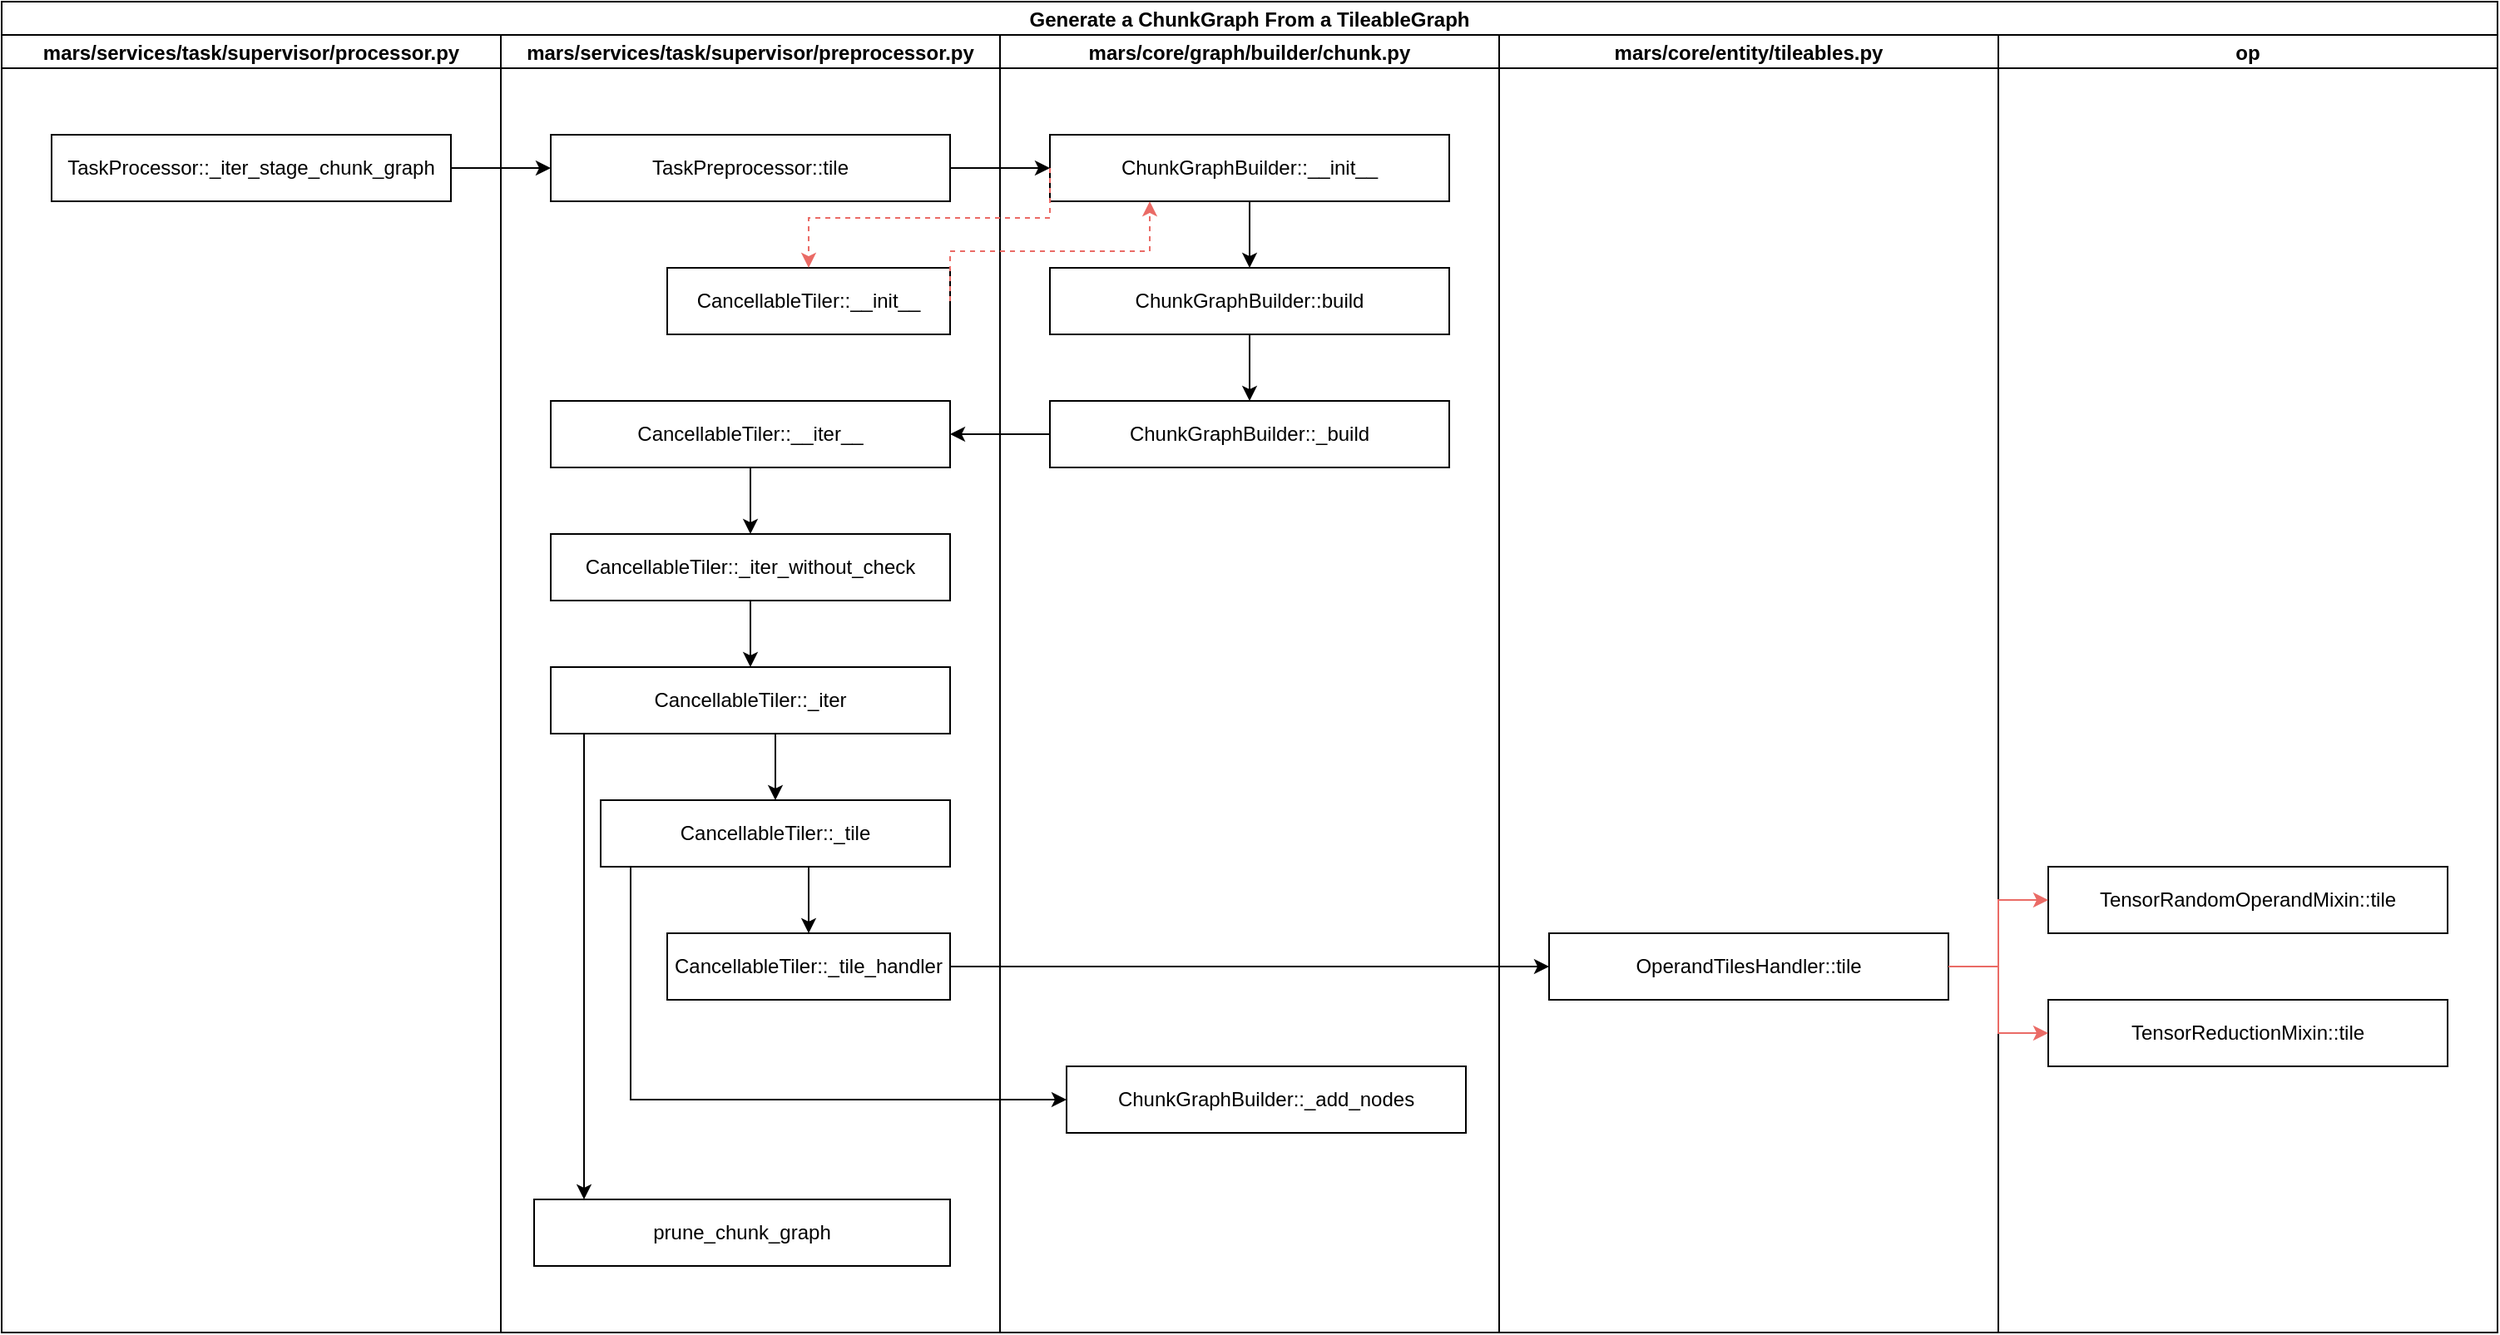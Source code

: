 <mxfile scale="20" border="0">
    <diagram id="7XnKf8vs7FnniciroX1y" name="Page-1">
        <mxGraphModel dx="1618" dy="860" grid="1" gridSize="10" guides="1" tooltips="1" connect="1" arrows="1" fold="1" page="1" pageScale="1" pageWidth="827" pageHeight="1169" math="0" shadow="0">
            <root>
                <mxCell id="0"/>
                <mxCell id="1" parent="0"/>
                <mxCell id="41" value="Generate a ChunkGraph From a TileableGraph" style="swimlane;childLayout=stackLayout;resizeParent=1;resizeParentMax=0;startSize=20;" vertex="1" parent="1">
                    <mxGeometry x="80" y="40" width="1500" height="800" as="geometry">
                        <mxRectangle x="80" y="40" width="310" height="30" as="alternateBounds"/>
                    </mxGeometry>
                </mxCell>
                <mxCell id="42" value="mars/services/task/supervisor/processor.py" style="swimlane;startSize=20;" vertex="1" parent="41">
                    <mxGeometry y="20" width="300" height="780" as="geometry">
                        <mxRectangle y="20" width="40" height="590" as="alternateBounds"/>
                    </mxGeometry>
                </mxCell>
                <mxCell id="43" value="TaskProcessor::_iter_stage_chunk_graph" style="rounded=0;whiteSpace=wrap;html=1;" vertex="1" parent="42">
                    <mxGeometry x="30" y="60" width="240" height="40" as="geometry"/>
                </mxCell>
                <mxCell id="44" value="mars/services/task/supervisor/preprocessor.py" style="swimlane;startSize=20;" vertex="1" parent="41">
                    <mxGeometry x="300" y="20" width="300" height="780" as="geometry">
                        <mxRectangle x="300" y="20" width="40" height="590" as="alternateBounds"/>
                    </mxGeometry>
                </mxCell>
                <mxCell id="45" value="TaskPreprocessor::tile" style="rounded=0;whiteSpace=wrap;html=1;" vertex="1" parent="44">
                    <mxGeometry x="30" y="60" width="240" height="40" as="geometry"/>
                </mxCell>
                <mxCell id="46" value="CancellableTiler::__init__" style="rounded=0;whiteSpace=wrap;html=1;" vertex="1" parent="44">
                    <mxGeometry x="100" y="140" width="170" height="40" as="geometry"/>
                </mxCell>
                <mxCell id="47" value="" style="edgeStyle=none;rounded=0;orthogonalLoop=1;jettySize=auto;html=1;fontSize=12;fontColor=#F19C99;startArrow=none;startFill=0;endArrow=classic;endFill=1;startSize=6;endSize=6;strokeColor=#000000;elbow=vertical;" edge="1" parent="44" source="48" target="50">
                    <mxGeometry relative="1" as="geometry"/>
                </mxCell>
                <mxCell id="48" value="CancellableTiler::__iter__" style="rounded=0;whiteSpace=wrap;html=1;" vertex="1" parent="44">
                    <mxGeometry x="30" y="220" width="240" height="40" as="geometry"/>
                </mxCell>
                <mxCell id="49" value="" style="edgeStyle=none;rounded=0;orthogonalLoop=1;jettySize=auto;html=1;fontSize=12;fontColor=#F19C99;startArrow=none;startFill=0;endArrow=classic;endFill=1;startSize=6;endSize=6;strokeColor=#000000;elbow=vertical;" edge="1" parent="44" source="50" target="52">
                    <mxGeometry relative="1" as="geometry"/>
                </mxCell>
                <mxCell id="50" value="CancellableTiler::_iter_without_check" style="rounded=0;whiteSpace=wrap;html=1;" vertex="1" parent="44">
                    <mxGeometry x="30" y="300" width="240" height="40" as="geometry"/>
                </mxCell>
                <mxCell id="51" value="" style="edgeStyle=elbowEdgeStyle;rounded=0;orthogonalLoop=1;jettySize=auto;html=1;fontSize=12;fontColor=#F19C99;startArrow=none;startFill=0;endArrow=classic;endFill=1;startSize=6;endSize=6;strokeColor=#000000;" edge="1" parent="44" source="52" target="54">
                    <mxGeometry relative="1" as="geometry"/>
                </mxCell>
                <mxCell id="52" value="CancellableTiler::_iter" style="rounded=0;whiteSpace=wrap;html=1;" vertex="1" parent="44">
                    <mxGeometry x="30" y="380" width="240" height="40" as="geometry"/>
                </mxCell>
                <mxCell id="53" value="" style="edgeStyle=elbowEdgeStyle;rounded=0;orthogonalLoop=1;jettySize=auto;html=1;fontSize=12;fontColor=#F19C99;startArrow=none;startFill=0;endArrow=classic;endFill=1;startSize=6;endSize=6;strokeColor=#000000;" edge="1" parent="44" source="54" target="55">
                    <mxGeometry relative="1" as="geometry"/>
                </mxCell>
                <mxCell id="54" value="CancellableTiler::_tile" style="rounded=0;whiteSpace=wrap;html=1;" vertex="1" parent="44">
                    <mxGeometry x="60" y="460" width="210" height="40" as="geometry"/>
                </mxCell>
                <mxCell id="55" value="CancellableTiler::_tile_handler" style="rounded=0;whiteSpace=wrap;html=1;" vertex="1" parent="44">
                    <mxGeometry x="100" y="540" width="170" height="40" as="geometry"/>
                </mxCell>
                <mxCell id="56" style="edgeStyle=elbowEdgeStyle;rounded=0;orthogonalLoop=1;jettySize=auto;html=1;exitX=0;exitY=0.5;exitDx=0;exitDy=0;fontSize=12;fontColor=#F19C99;startArrow=none;startFill=0;endArrow=classic;endFill=1;startSize=6;endSize=6;strokeColor=#000000;" edge="1" parent="44" source="46" target="46">
                    <mxGeometry relative="1" as="geometry"/>
                </mxCell>
                <mxCell id="57" value="prune_chunk_graph" style="rounded=0;whiteSpace=wrap;html=1;" vertex="1" parent="44">
                    <mxGeometry x="20" y="700" width="250" height="40" as="geometry"/>
                </mxCell>
                <mxCell id="58" value="" style="edgeStyle=elbowEdgeStyle;rounded=0;orthogonalLoop=1;jettySize=auto;html=1;fontSize=12;fontColor=#F19C99;startArrow=none;startFill=0;endArrow=classic;endFill=1;startSize=6;endSize=6;strokeColor=#000000;elbow=vertical;" edge="1" parent="44" target="57">
                    <mxGeometry relative="1" as="geometry">
                        <mxPoint x="50" y="420" as="sourcePoint"/>
                        <mxPoint x="50" y="660" as="targetPoint"/>
                        <Array as="points">
                            <mxPoint x="50" y="620"/>
                        </Array>
                    </mxGeometry>
                </mxCell>
                <mxCell id="59" value="mars/core/graph/builder/chunk.py" style="swimlane;startSize=20;" vertex="1" parent="41">
                    <mxGeometry x="600" y="20" width="300" height="780" as="geometry">
                        <mxRectangle x="340" y="20" width="40" height="590" as="alternateBounds"/>
                    </mxGeometry>
                </mxCell>
                <mxCell id="60" value="" style="edgeStyle=orthogonalEdgeStyle;rounded=0;orthogonalLoop=1;jettySize=auto;html=1;" edge="1" parent="59" source="61" target="62">
                    <mxGeometry relative="1" as="geometry"/>
                </mxCell>
                <mxCell id="61" value="ChunkGraphBuilder::__init__" style="rounded=0;whiteSpace=wrap;html=1;" vertex="1" parent="59">
                    <mxGeometry x="30" y="60" width="240" height="40" as="geometry"/>
                </mxCell>
                <mxCell id="62" value="ChunkGraphBuilder::build" style="rounded=0;whiteSpace=wrap;html=1;" vertex="1" parent="59">
                    <mxGeometry x="30" y="140" width="240" height="40" as="geometry"/>
                </mxCell>
                <mxCell id="63" value="ChunkGraphBuilder::_build" style="rounded=0;whiteSpace=wrap;html=1;" vertex="1" parent="59">
                    <mxGeometry x="30" y="220" width="240" height="40" as="geometry"/>
                </mxCell>
                <mxCell id="64" value="" style="rounded=0;orthogonalLoop=1;jettySize=auto;html=1;exitX=0.5;exitY=1;exitDx=0;exitDy=0;entryX=0.5;entryY=0;entryDx=0;entryDy=0;endArrow=classic;endFill=1;" edge="1" parent="59" source="62" target="63">
                    <mxGeometry relative="1" as="geometry">
                        <mxPoint x="160" y="110" as="sourcePoint"/>
                        <mxPoint x="160" y="150" as="targetPoint"/>
                    </mxGeometry>
                </mxCell>
                <mxCell id="65" value="ChunkGraphBuilder::_add_nodes" style="rounded=0;whiteSpace=wrap;html=1;" vertex="1" parent="59">
                    <mxGeometry x="40" y="620" width="240" height="40" as="geometry"/>
                </mxCell>
                <mxCell id="66" value="mars/core/entity/tileables.py" style="swimlane;startSize=20;" vertex="1" parent="41">
                    <mxGeometry x="900" y="20" width="300" height="780" as="geometry">
                        <mxRectangle x="340" y="20" width="40" height="590" as="alternateBounds"/>
                    </mxGeometry>
                </mxCell>
                <mxCell id="67" value="OperandTilesHandler::tile" style="rounded=0;whiteSpace=wrap;html=1;" vertex="1" parent="66">
                    <mxGeometry x="30" y="540" width="240" height="40" as="geometry"/>
                </mxCell>
                <mxCell id="68" value="" style="endArrow=classic;html=1;rounded=0;fontSize=12;startSize=6;endSize=6;exitX=0;exitY=0.5;exitDx=0;exitDy=0;entryX=0.5;entryY=0;entryDx=0;entryDy=0;fontColor=#F19C99;dashed=1;strokeColor=#EA6B66;endFill=1;edgeStyle=elbowEdgeStyle;elbow=vertical;" edge="1" parent="41" source="61" target="46">
                    <mxGeometry width="50" height="50" relative="1" as="geometry">
                        <mxPoint x="390" y="330" as="sourcePoint"/>
                        <mxPoint x="440" y="280" as="targetPoint"/>
                    </mxGeometry>
                </mxCell>
                <mxCell id="69" value="" style="endArrow=classic;html=1;rounded=0;fontSize=12;startSize=6;endSize=6;exitX=1;exitY=0.5;exitDx=0;exitDy=0;entryX=0.25;entryY=1;entryDx=0;entryDy=0;fontColor=#F19C99;dashed=1;strokeColor=#EA6B66;endFill=1;edgeStyle=elbowEdgeStyle;elbow=vertical;" edge="1" parent="41" source="46" target="61">
                    <mxGeometry width="50" height="50" relative="1" as="geometry">
                        <mxPoint x="640" y="110" as="sourcePoint"/>
                        <mxPoint x="480" y="170" as="targetPoint"/>
                    </mxGeometry>
                </mxCell>
                <mxCell id="70" value="" style="edgeStyle=none;rounded=0;orthogonalLoop=1;jettySize=auto;html=1;fontSize=12;fontColor=#F19C99;startArrow=none;startFill=0;endArrow=classic;endFill=1;startSize=6;endSize=6;strokeColor=#000000;elbow=vertical;" edge="1" parent="41" source="63" target="48">
                    <mxGeometry relative="1" as="geometry"/>
                </mxCell>
                <mxCell id="71" value="" style="edgeStyle=none;rounded=0;orthogonalLoop=1;jettySize=auto;html=1;fontSize=12;fontColor=#F19C99;startArrow=none;startFill=0;endArrow=classic;endFill=1;startSize=6;endSize=6;strokeColor=#000000;elbow=vertical;" edge="1" parent="41" source="55" target="67">
                    <mxGeometry relative="1" as="geometry"/>
                </mxCell>
                <mxCell id="72" value="op" style="swimlane;startSize=20;" vertex="1" parent="41">
                    <mxGeometry x="1200" y="20" width="300" height="780" as="geometry">
                        <mxRectangle x="340" y="20" width="40" height="590" as="alternateBounds"/>
                    </mxGeometry>
                </mxCell>
                <mxCell id="73" value="TensorRandomOperandMixin::tile" style="rounded=0;whiteSpace=wrap;html=1;" vertex="1" parent="72">
                    <mxGeometry x="30" y="500" width="240" height="40" as="geometry"/>
                </mxCell>
                <mxCell id="74" value="TensorReductionMixin::tile" style="rounded=0;whiteSpace=wrap;html=1;" vertex="1" parent="72">
                    <mxGeometry x="30" y="580" width="240" height="40" as="geometry"/>
                </mxCell>
                <mxCell id="75" value="" style="edgeStyle=elbowEdgeStyle;rounded=0;orthogonalLoop=1;jettySize=auto;html=1;fontSize=12;fontColor=#F19C99;startArrow=none;startFill=0;endArrow=classic;endFill=1;startSize=6;endSize=6;strokeColor=#EA6B66;" edge="1" parent="41" source="67" target="73">
                    <mxGeometry relative="1" as="geometry"/>
                </mxCell>
                <mxCell id="76" value="" style="edgeStyle=elbowEdgeStyle;rounded=0;orthogonalLoop=1;jettySize=auto;html=1;fontSize=12;fontColor=#F19C99;startArrow=none;startFill=0;endArrow=classic;endFill=1;startSize=6;endSize=6;strokeColor=#EA6B66;entryX=0;entryY=0.5;entryDx=0;entryDy=0;exitX=1;exitY=0.5;exitDx=0;exitDy=0;" edge="1" parent="41" source="67" target="74">
                    <mxGeometry relative="1" as="geometry">
                        <mxPoint x="1180" y="590" as="sourcePoint"/>
                        <mxPoint x="1250" y="530" as="targetPoint"/>
                    </mxGeometry>
                </mxCell>
                <mxCell id="77" value="" style="edgeStyle=elbowEdgeStyle;rounded=0;orthogonalLoop=1;jettySize=auto;html=1;fontSize=12;fontColor=#F19C99;startArrow=none;startFill=0;endArrow=classic;endFill=1;startSize=6;endSize=6;strokeColor=#000000;" edge="1" parent="41" source="43" target="45">
                    <mxGeometry relative="1" as="geometry"/>
                </mxCell>
                <mxCell id="78" value="" style="edgeStyle=elbowEdgeStyle;rounded=0;orthogonalLoop=1;jettySize=auto;html=1;fontSize=12;fontColor=#F19C99;startArrow=none;startFill=0;endArrow=classic;endFill=1;startSize=6;endSize=6;strokeColor=#000000;" edge="1" parent="41" source="45" target="61">
                    <mxGeometry relative="1" as="geometry"/>
                </mxCell>
                <mxCell id="79" value="" style="rounded=0;orthogonalLoop=1;jettySize=auto;html=1;fontSize=12;fontColor=#F19C99;startArrow=none;startFill=0;endArrow=classic;endFill=1;startSize=6;endSize=6;strokeColor=#000000;entryX=0;entryY=0.5;entryDx=0;entryDy=0;edgeStyle=elbowEdgeStyle;" edge="1" parent="1" target="65">
                    <mxGeometry relative="1" as="geometry">
                        <mxPoint x="458" y="560" as="sourcePoint"/>
                        <mxPoint x="458" y="680" as="targetPoint"/>
                        <Array as="points">
                            <mxPoint x="458" y="630"/>
                        </Array>
                    </mxGeometry>
                </mxCell>
            </root>
        </mxGraphModel>
    </diagram>
</mxfile>